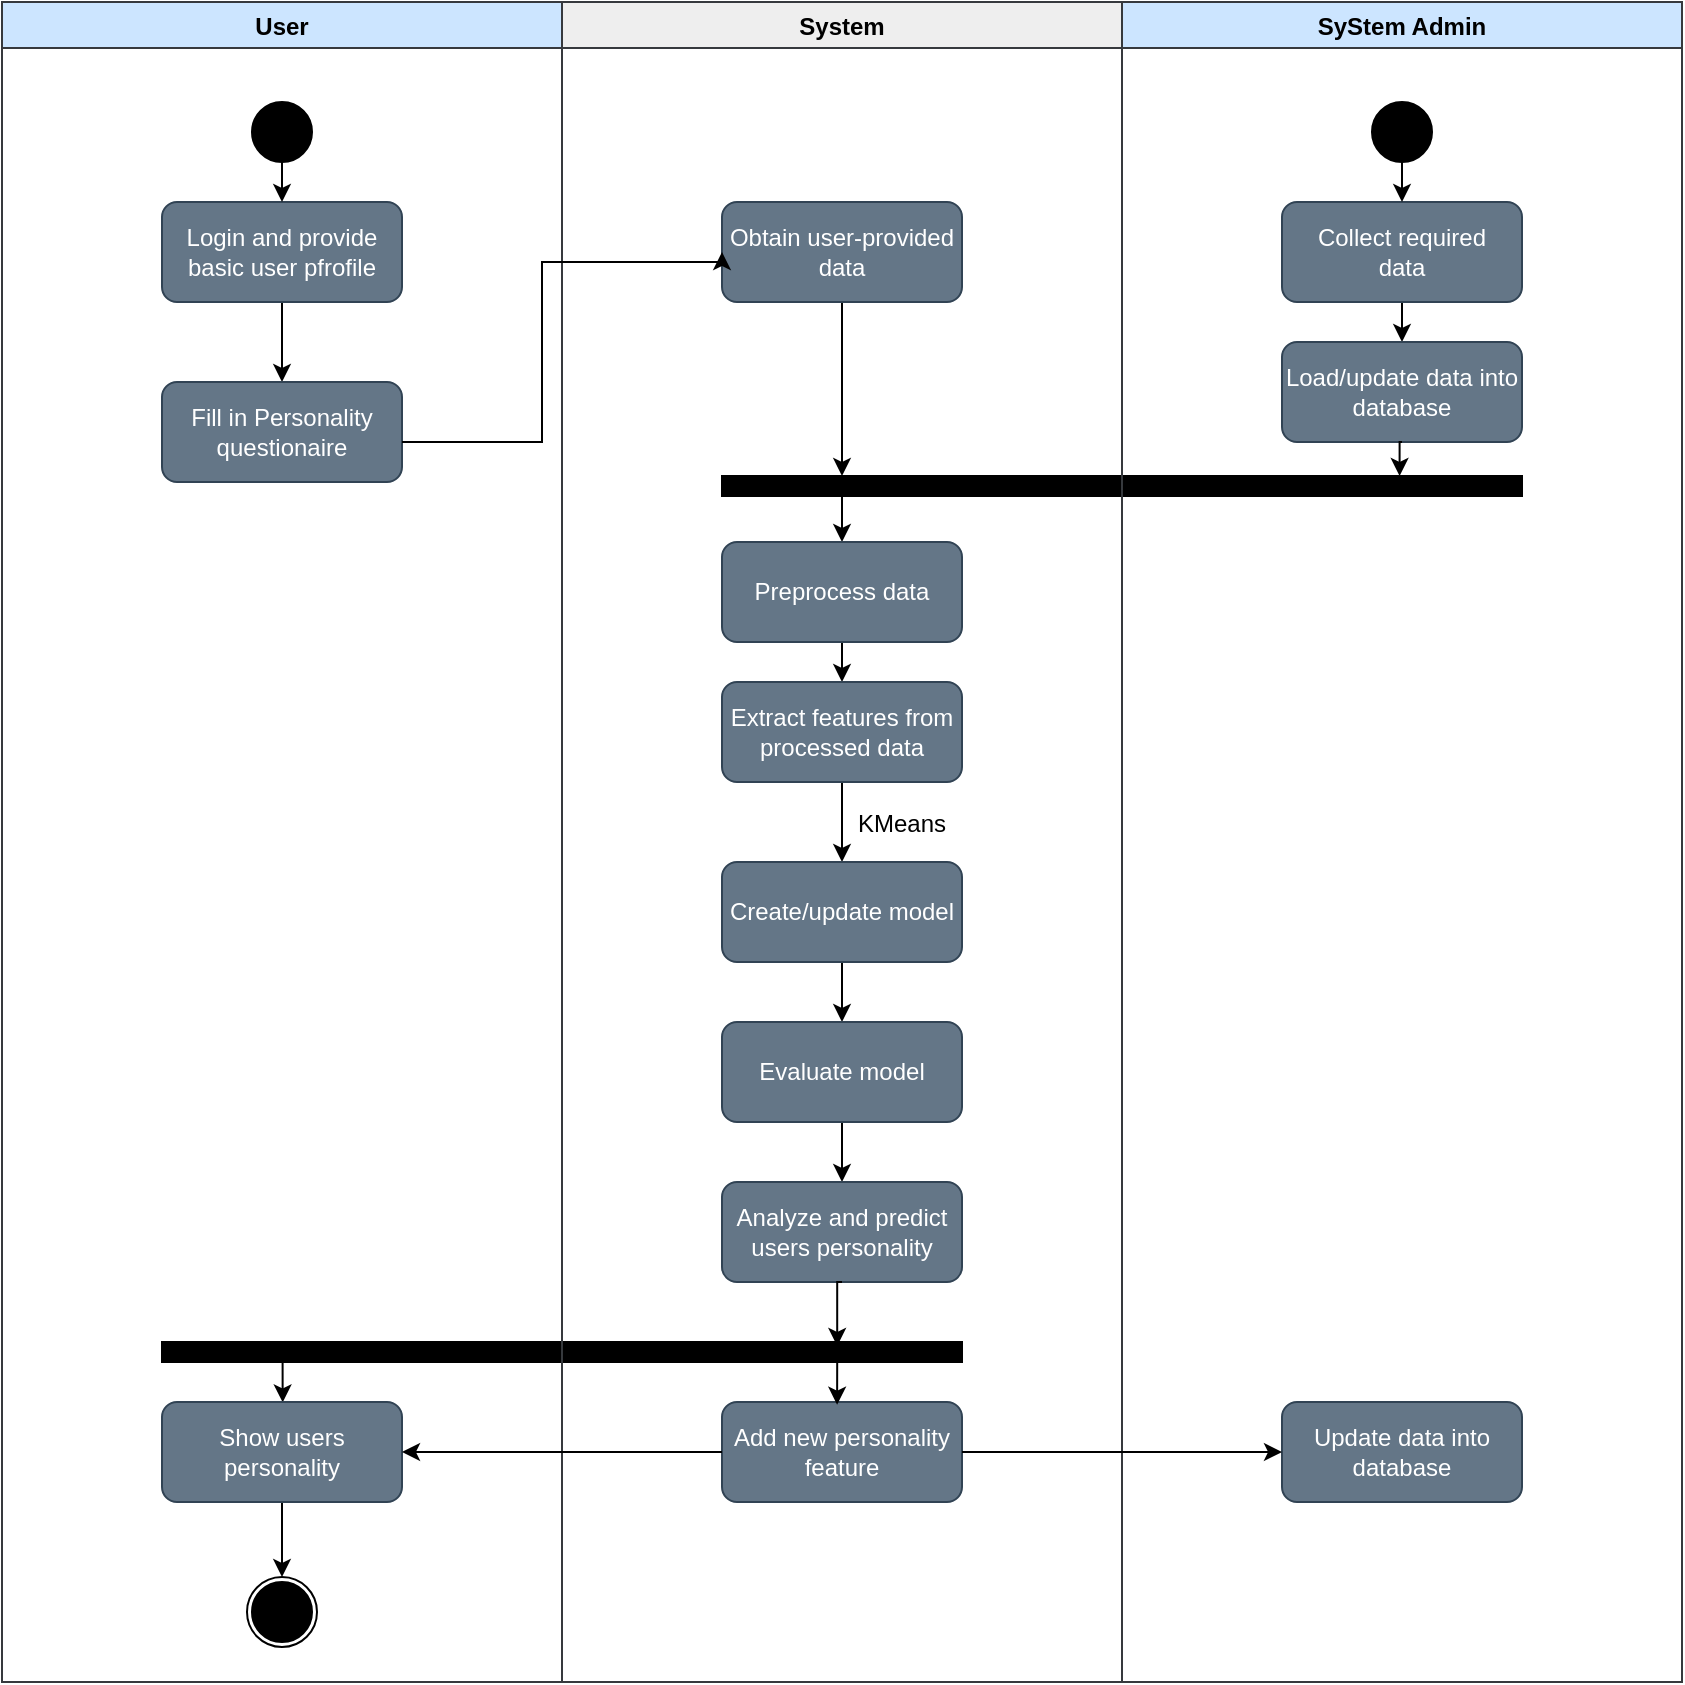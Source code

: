 <mxfile version="20.4.0" type="github">
  <diagram id="9wN0dKwCbyhMYcGL-Tr_" name="Page-1">
    <mxGraphModel dx="960" dy="853" grid="1" gridSize="10" guides="1" tooltips="1" connect="1" arrows="1" fold="1" page="1" pageScale="1" pageWidth="850" pageHeight="1100" math="0" shadow="0">
      <root>
        <mxCell id="0" />
        <mxCell id="1" parent="0" />
        <mxCell id="MDP4NH8N46IhiBC8FI1W-1" value="User" style="swimlane;fillColor=#cce5ff;strokeColor=#36393d;" vertex="1" parent="1">
          <mxGeometry x="80" y="160" width="280" height="840" as="geometry" />
        </mxCell>
        <mxCell id="MDP4NH8N46IhiBC8FI1W-10" style="edgeStyle=orthogonalEdgeStyle;rounded=0;orthogonalLoop=1;jettySize=auto;html=1;exitX=0.5;exitY=1;exitDx=0;exitDy=0;entryX=0.5;entryY=0;entryDx=0;entryDy=0;" edge="1" parent="MDP4NH8N46IhiBC8FI1W-1" source="MDP4NH8N46IhiBC8FI1W-4" target="MDP4NH8N46IhiBC8FI1W-7">
          <mxGeometry relative="1" as="geometry" />
        </mxCell>
        <mxCell id="MDP4NH8N46IhiBC8FI1W-4" value="&lt;div&gt;Login and provide&lt;/div&gt;&lt;div&gt;basic user pfrofile&lt;br&gt;&lt;/div&gt;" style="rounded=1;whiteSpace=wrap;html=1;fillColor=#647687;strokeColor=#314354;fontColor=#ffffff;" vertex="1" parent="MDP4NH8N46IhiBC8FI1W-1">
          <mxGeometry x="80" y="100" width="120" height="50" as="geometry" />
        </mxCell>
        <mxCell id="MDP4NH8N46IhiBC8FI1W-9" style="edgeStyle=orthogonalEdgeStyle;rounded=0;orthogonalLoop=1;jettySize=auto;html=1;exitX=0.5;exitY=1;exitDx=0;exitDy=0;entryX=0.5;entryY=0;entryDx=0;entryDy=0;" edge="1" parent="MDP4NH8N46IhiBC8FI1W-1" source="MDP4NH8N46IhiBC8FI1W-5" target="MDP4NH8N46IhiBC8FI1W-4">
          <mxGeometry relative="1" as="geometry" />
        </mxCell>
        <mxCell id="MDP4NH8N46IhiBC8FI1W-5" value="" style="ellipse;whiteSpace=wrap;html=1;aspect=fixed;fillColor=#000000;" vertex="1" parent="MDP4NH8N46IhiBC8FI1W-1">
          <mxGeometry x="125" y="50" width="30" height="30" as="geometry" />
        </mxCell>
        <mxCell id="MDP4NH8N46IhiBC8FI1W-7" value="&lt;div&gt;Fill in Personality &lt;br&gt;&lt;/div&gt;&lt;div&gt;questionaire&lt;br&gt;&lt;/div&gt;" style="rounded=1;whiteSpace=wrap;html=1;fillColor=#647687;strokeColor=#314354;fontColor=#ffffff;" vertex="1" parent="MDP4NH8N46IhiBC8FI1W-1">
          <mxGeometry x="80" y="190" width="120" height="50" as="geometry" />
        </mxCell>
        <mxCell id="MDP4NH8N46IhiBC8FI1W-45" style="edgeStyle=orthogonalEdgeStyle;rounded=0;orthogonalLoop=1;jettySize=auto;html=1;exitX=0.25;exitY=1;exitDx=0;exitDy=0;entryX=0.561;entryY=0.004;entryDx=0;entryDy=0;entryPerimeter=0;" edge="1" parent="MDP4NH8N46IhiBC8FI1W-1">
          <mxGeometry relative="1" as="geometry">
            <mxPoint x="173.0" y="680" as="sourcePoint" />
            <mxPoint x="140.32" y="700.2" as="targetPoint" />
          </mxGeometry>
        </mxCell>
        <mxCell id="MDP4NH8N46IhiBC8FI1W-35" value="" style="rounded=0;whiteSpace=wrap;html=1;fillColor=#000000;" vertex="1" parent="MDP4NH8N46IhiBC8FI1W-1">
          <mxGeometry x="80" y="670" width="400" height="10" as="geometry" />
        </mxCell>
        <mxCell id="MDP4NH8N46IhiBC8FI1W-49" style="edgeStyle=orthogonalEdgeStyle;rounded=0;orthogonalLoop=1;jettySize=auto;html=1;exitX=0.5;exitY=1;exitDx=0;exitDy=0;entryX=0.5;entryY=0;entryDx=0;entryDy=0;" edge="1" parent="MDP4NH8N46IhiBC8FI1W-1" source="MDP4NH8N46IhiBC8FI1W-39" target="MDP4NH8N46IhiBC8FI1W-47">
          <mxGeometry relative="1" as="geometry" />
        </mxCell>
        <mxCell id="MDP4NH8N46IhiBC8FI1W-39" value="Show users personality" style="rounded=1;whiteSpace=wrap;html=1;fillColor=#647687;strokeColor=#314354;fontColor=#ffffff;" vertex="1" parent="MDP4NH8N46IhiBC8FI1W-1">
          <mxGeometry x="80" y="700" width="120" height="50" as="geometry" />
        </mxCell>
        <mxCell id="MDP4NH8N46IhiBC8FI1W-48" value="" style="group" vertex="1" connectable="0" parent="MDP4NH8N46IhiBC8FI1W-1">
          <mxGeometry x="122.5" y="787.5" width="35" height="35" as="geometry" />
        </mxCell>
        <mxCell id="MDP4NH8N46IhiBC8FI1W-47" value="" style="ellipse;whiteSpace=wrap;html=1;aspect=fixed;fillColor=#FFFFFF;strokeColor=default;" vertex="1" parent="MDP4NH8N46IhiBC8FI1W-48">
          <mxGeometry width="35" height="35" as="geometry" />
        </mxCell>
        <mxCell id="MDP4NH8N46IhiBC8FI1W-46" value="" style="ellipse;whiteSpace=wrap;html=1;aspect=fixed;fillColor=#000000;" vertex="1" parent="MDP4NH8N46IhiBC8FI1W-48">
          <mxGeometry x="2.5" y="2.5" width="30" height="30" as="geometry" />
        </mxCell>
        <mxCell id="MDP4NH8N46IhiBC8FI1W-2" value="System" style="swimlane;fillColor=#eeeeee;strokeColor=#36393d;" vertex="1" parent="1">
          <mxGeometry x="360" y="160" width="280" height="840" as="geometry" />
        </mxCell>
        <mxCell id="MDP4NH8N46IhiBC8FI1W-24" style="edgeStyle=orthogonalEdgeStyle;rounded=0;orthogonalLoop=1;jettySize=auto;html=1;exitX=0.5;exitY=1;exitDx=0;exitDy=0;entryX=0.15;entryY=0;entryDx=0;entryDy=0;entryPerimeter=0;" edge="1" parent="MDP4NH8N46IhiBC8FI1W-2" source="MDP4NH8N46IhiBC8FI1W-6" target="MDP4NH8N46IhiBC8FI1W-20">
          <mxGeometry relative="1" as="geometry" />
        </mxCell>
        <mxCell id="MDP4NH8N46IhiBC8FI1W-6" value="&lt;div&gt;Obtain user-provided&lt;/div&gt;&lt;div&gt;data&lt;br&gt;&lt;/div&gt;" style="rounded=1;whiteSpace=wrap;html=1;fillColor=#647687;strokeColor=#314354;fontColor=#ffffff;" vertex="1" parent="MDP4NH8N46IhiBC8FI1W-2">
          <mxGeometry x="80" y="100" width="120" height="50" as="geometry" />
        </mxCell>
        <mxCell id="MDP4NH8N46IhiBC8FI1W-28" style="edgeStyle=orthogonalEdgeStyle;rounded=0;orthogonalLoop=1;jettySize=auto;html=1;exitX=0.5;exitY=1;exitDx=0;exitDy=0;entryX=0.5;entryY=0;entryDx=0;entryDy=0;" edge="1" parent="MDP4NH8N46IhiBC8FI1W-2" source="MDP4NH8N46IhiBC8FI1W-20" target="MDP4NH8N46IhiBC8FI1W-25">
          <mxGeometry relative="1" as="geometry">
            <Array as="points">
              <mxPoint x="140" y="247" />
            </Array>
          </mxGeometry>
        </mxCell>
        <mxCell id="MDP4NH8N46IhiBC8FI1W-20" value="" style="rounded=0;whiteSpace=wrap;html=1;fillColor=#000000;" vertex="1" parent="MDP4NH8N46IhiBC8FI1W-2">
          <mxGeometry x="80" y="237" width="400" height="10" as="geometry" />
        </mxCell>
        <mxCell id="MDP4NH8N46IhiBC8FI1W-27" style="edgeStyle=orthogonalEdgeStyle;rounded=0;orthogonalLoop=1;jettySize=auto;html=1;exitX=0.5;exitY=1;exitDx=0;exitDy=0;entryX=0.5;entryY=0;entryDx=0;entryDy=0;" edge="1" parent="MDP4NH8N46IhiBC8FI1W-2" source="MDP4NH8N46IhiBC8FI1W-25" target="MDP4NH8N46IhiBC8FI1W-26">
          <mxGeometry relative="1" as="geometry" />
        </mxCell>
        <mxCell id="MDP4NH8N46IhiBC8FI1W-25" value="Preprocess data" style="rounded=1;whiteSpace=wrap;html=1;fillColor=#647687;strokeColor=#314354;fontColor=#ffffff;" vertex="1" parent="MDP4NH8N46IhiBC8FI1W-2">
          <mxGeometry x="80" y="270" width="120" height="50" as="geometry" />
        </mxCell>
        <mxCell id="MDP4NH8N46IhiBC8FI1W-30" style="edgeStyle=orthogonalEdgeStyle;rounded=0;orthogonalLoop=1;jettySize=auto;html=1;exitX=0.5;exitY=1;exitDx=0;exitDy=0;entryX=0.5;entryY=0;entryDx=0;entryDy=0;" edge="1" parent="MDP4NH8N46IhiBC8FI1W-2" source="MDP4NH8N46IhiBC8FI1W-26" target="MDP4NH8N46IhiBC8FI1W-29">
          <mxGeometry relative="1" as="geometry" />
        </mxCell>
        <mxCell id="MDP4NH8N46IhiBC8FI1W-26" value="Extract features from processed data" style="rounded=1;whiteSpace=wrap;html=1;fillColor=#647687;strokeColor=#314354;fontColor=#ffffff;" vertex="1" parent="MDP4NH8N46IhiBC8FI1W-2">
          <mxGeometry x="80" y="340" width="120" height="50" as="geometry" />
        </mxCell>
        <mxCell id="MDP4NH8N46IhiBC8FI1W-36" style="edgeStyle=orthogonalEdgeStyle;rounded=0;orthogonalLoop=1;jettySize=auto;html=1;exitX=0.5;exitY=1;exitDx=0;exitDy=0;entryX=0.5;entryY=0;entryDx=0;entryDy=0;" edge="1" parent="MDP4NH8N46IhiBC8FI1W-2" source="MDP4NH8N46IhiBC8FI1W-29" target="MDP4NH8N46IhiBC8FI1W-32">
          <mxGeometry relative="1" as="geometry" />
        </mxCell>
        <mxCell id="MDP4NH8N46IhiBC8FI1W-29" value="Create/update model" style="rounded=1;whiteSpace=wrap;html=1;fillColor=#647687;strokeColor=#314354;fontColor=#ffffff;" vertex="1" parent="MDP4NH8N46IhiBC8FI1W-2">
          <mxGeometry x="80" y="430" width="120" height="50" as="geometry" />
        </mxCell>
        <mxCell id="MDP4NH8N46IhiBC8FI1W-31" value="KMeans" style="text;html=1;strokeColor=none;fillColor=none;align=center;verticalAlign=middle;whiteSpace=wrap;rounded=0;" vertex="1" parent="MDP4NH8N46IhiBC8FI1W-2">
          <mxGeometry x="140" y="396" width="60" height="30" as="geometry" />
        </mxCell>
        <mxCell id="MDP4NH8N46IhiBC8FI1W-37" style="edgeStyle=orthogonalEdgeStyle;rounded=0;orthogonalLoop=1;jettySize=auto;html=1;exitX=0.5;exitY=1;exitDx=0;exitDy=0;entryX=0.5;entryY=0;entryDx=0;entryDy=0;" edge="1" parent="MDP4NH8N46IhiBC8FI1W-2" source="MDP4NH8N46IhiBC8FI1W-32" target="MDP4NH8N46IhiBC8FI1W-34">
          <mxGeometry relative="1" as="geometry" />
        </mxCell>
        <mxCell id="MDP4NH8N46IhiBC8FI1W-32" value="Evaluate model" style="rounded=1;whiteSpace=wrap;html=1;fillColor=#647687;strokeColor=#314354;fontColor=#ffffff;" vertex="1" parent="MDP4NH8N46IhiBC8FI1W-2">
          <mxGeometry x="80" y="510" width="120" height="50" as="geometry" />
        </mxCell>
        <mxCell id="MDP4NH8N46IhiBC8FI1W-34" value="Analyze and predict users personality" style="rounded=1;whiteSpace=wrap;html=1;fillColor=#647687;strokeColor=#314354;fontColor=#ffffff;" vertex="1" parent="MDP4NH8N46IhiBC8FI1W-2">
          <mxGeometry x="80" y="590" width="120" height="50" as="geometry" />
        </mxCell>
        <mxCell id="MDP4NH8N46IhiBC8FI1W-40" value="Add new personality feature" style="rounded=1;whiteSpace=wrap;html=1;fillColor=#647687;strokeColor=#314354;fontColor=#ffffff;" vertex="1" parent="MDP4NH8N46IhiBC8FI1W-2">
          <mxGeometry x="80" y="700" width="120" height="50" as="geometry" />
        </mxCell>
        <mxCell id="MDP4NH8N46IhiBC8FI1W-3" value="SyStem Admin" style="swimlane;fillColor=#cce5ff;strokeColor=#36393d;" vertex="1" parent="1">
          <mxGeometry x="640" y="160" width="280" height="840" as="geometry" />
        </mxCell>
        <mxCell id="MDP4NH8N46IhiBC8FI1W-19" style="edgeStyle=orthogonalEdgeStyle;rounded=0;orthogonalLoop=1;jettySize=auto;html=1;exitX=0.5;exitY=1;exitDx=0;exitDy=0;entryX=0.5;entryY=0;entryDx=0;entryDy=0;" edge="1" parent="MDP4NH8N46IhiBC8FI1W-3" source="MDP4NH8N46IhiBC8FI1W-11" target="MDP4NH8N46IhiBC8FI1W-18">
          <mxGeometry relative="1" as="geometry" />
        </mxCell>
        <mxCell id="MDP4NH8N46IhiBC8FI1W-11" value="&lt;div&gt;Collect required&lt;/div&gt;&lt;div&gt;data&lt;br&gt;&lt;/div&gt;" style="rounded=1;whiteSpace=wrap;html=1;fillColor=#647687;strokeColor=#314354;fontColor=#ffffff;" vertex="1" parent="MDP4NH8N46IhiBC8FI1W-3">
          <mxGeometry x="80" y="100" width="120" height="50" as="geometry" />
        </mxCell>
        <mxCell id="MDP4NH8N46IhiBC8FI1W-13" style="edgeStyle=orthogonalEdgeStyle;rounded=0;orthogonalLoop=1;jettySize=auto;html=1;exitX=0.5;exitY=1;exitDx=0;exitDy=0;entryX=0.5;entryY=0;entryDx=0;entryDy=0;" edge="1" parent="MDP4NH8N46IhiBC8FI1W-3" source="MDP4NH8N46IhiBC8FI1W-12" target="MDP4NH8N46IhiBC8FI1W-11">
          <mxGeometry relative="1" as="geometry" />
        </mxCell>
        <mxCell id="MDP4NH8N46IhiBC8FI1W-12" value="" style="ellipse;whiteSpace=wrap;html=1;aspect=fixed;fillColor=#000000;" vertex="1" parent="MDP4NH8N46IhiBC8FI1W-3">
          <mxGeometry x="125" y="50" width="30" height="30" as="geometry" />
        </mxCell>
        <mxCell id="MDP4NH8N46IhiBC8FI1W-18" value="Load/update data into database" style="rounded=1;whiteSpace=wrap;html=1;fillColor=#647687;strokeColor=#314354;fontColor=#ffffff;" vertex="1" parent="MDP4NH8N46IhiBC8FI1W-3">
          <mxGeometry x="80" y="170" width="120" height="50" as="geometry" />
        </mxCell>
        <mxCell id="MDP4NH8N46IhiBC8FI1W-51" value="Update data into database" style="rounded=1;whiteSpace=wrap;html=1;fillColor=#647687;strokeColor=#314354;fontColor=#ffffff;" vertex="1" parent="MDP4NH8N46IhiBC8FI1W-3">
          <mxGeometry x="80" y="700" width="120" height="50" as="geometry" />
        </mxCell>
        <mxCell id="MDP4NH8N46IhiBC8FI1W-8" style="edgeStyle=orthogonalEdgeStyle;rounded=0;orthogonalLoop=1;jettySize=auto;html=1;entryX=0;entryY=0.5;entryDx=0;entryDy=0;" edge="1" parent="1" source="MDP4NH8N46IhiBC8FI1W-7" target="MDP4NH8N46IhiBC8FI1W-6">
          <mxGeometry relative="1" as="geometry">
            <Array as="points">
              <mxPoint x="350" y="380" />
              <mxPoint x="350" y="290" />
            </Array>
          </mxGeometry>
        </mxCell>
        <mxCell id="MDP4NH8N46IhiBC8FI1W-23" style="edgeStyle=orthogonalEdgeStyle;rounded=0;orthogonalLoop=1;jettySize=auto;html=1;exitX=0.5;exitY=1;exitDx=0;exitDy=0;entryX=0.847;entryY=0;entryDx=0;entryDy=0;entryPerimeter=0;" edge="1" parent="1" source="MDP4NH8N46IhiBC8FI1W-18" target="MDP4NH8N46IhiBC8FI1W-20">
          <mxGeometry relative="1" as="geometry" />
        </mxCell>
        <mxCell id="MDP4NH8N46IhiBC8FI1W-38" style="edgeStyle=orthogonalEdgeStyle;rounded=0;orthogonalLoop=1;jettySize=auto;html=1;exitX=0.5;exitY=1;exitDx=0;exitDy=0;entryX=0.844;entryY=0.2;entryDx=0;entryDy=0;entryPerimeter=0;" edge="1" parent="1" source="MDP4NH8N46IhiBC8FI1W-34" target="MDP4NH8N46IhiBC8FI1W-35">
          <mxGeometry relative="1" as="geometry" />
        </mxCell>
        <mxCell id="MDP4NH8N46IhiBC8FI1W-42" style="edgeStyle=orthogonalEdgeStyle;rounded=0;orthogonalLoop=1;jettySize=auto;html=1;exitX=0.75;exitY=1;exitDx=0;exitDy=0;entryX=0.438;entryY=0.027;entryDx=0;entryDy=0;entryPerimeter=0;" edge="1" parent="1">
          <mxGeometry relative="1" as="geometry">
            <mxPoint x="465" y="840" as="sourcePoint" />
            <mxPoint x="497.56" y="861.35" as="targetPoint" />
          </mxGeometry>
        </mxCell>
        <mxCell id="MDP4NH8N46IhiBC8FI1W-50" style="edgeStyle=orthogonalEdgeStyle;rounded=0;orthogonalLoop=1;jettySize=auto;html=1;exitX=0;exitY=0.5;exitDx=0;exitDy=0;entryX=1;entryY=0.5;entryDx=0;entryDy=0;" edge="1" parent="1" source="MDP4NH8N46IhiBC8FI1W-40" target="MDP4NH8N46IhiBC8FI1W-39">
          <mxGeometry relative="1" as="geometry" />
        </mxCell>
        <mxCell id="MDP4NH8N46IhiBC8FI1W-52" style="edgeStyle=orthogonalEdgeStyle;rounded=0;orthogonalLoop=1;jettySize=auto;html=1;entryX=0;entryY=0.5;entryDx=0;entryDy=0;" edge="1" parent="1" source="MDP4NH8N46IhiBC8FI1W-40" target="MDP4NH8N46IhiBC8FI1W-51">
          <mxGeometry relative="1" as="geometry" />
        </mxCell>
      </root>
    </mxGraphModel>
  </diagram>
</mxfile>

